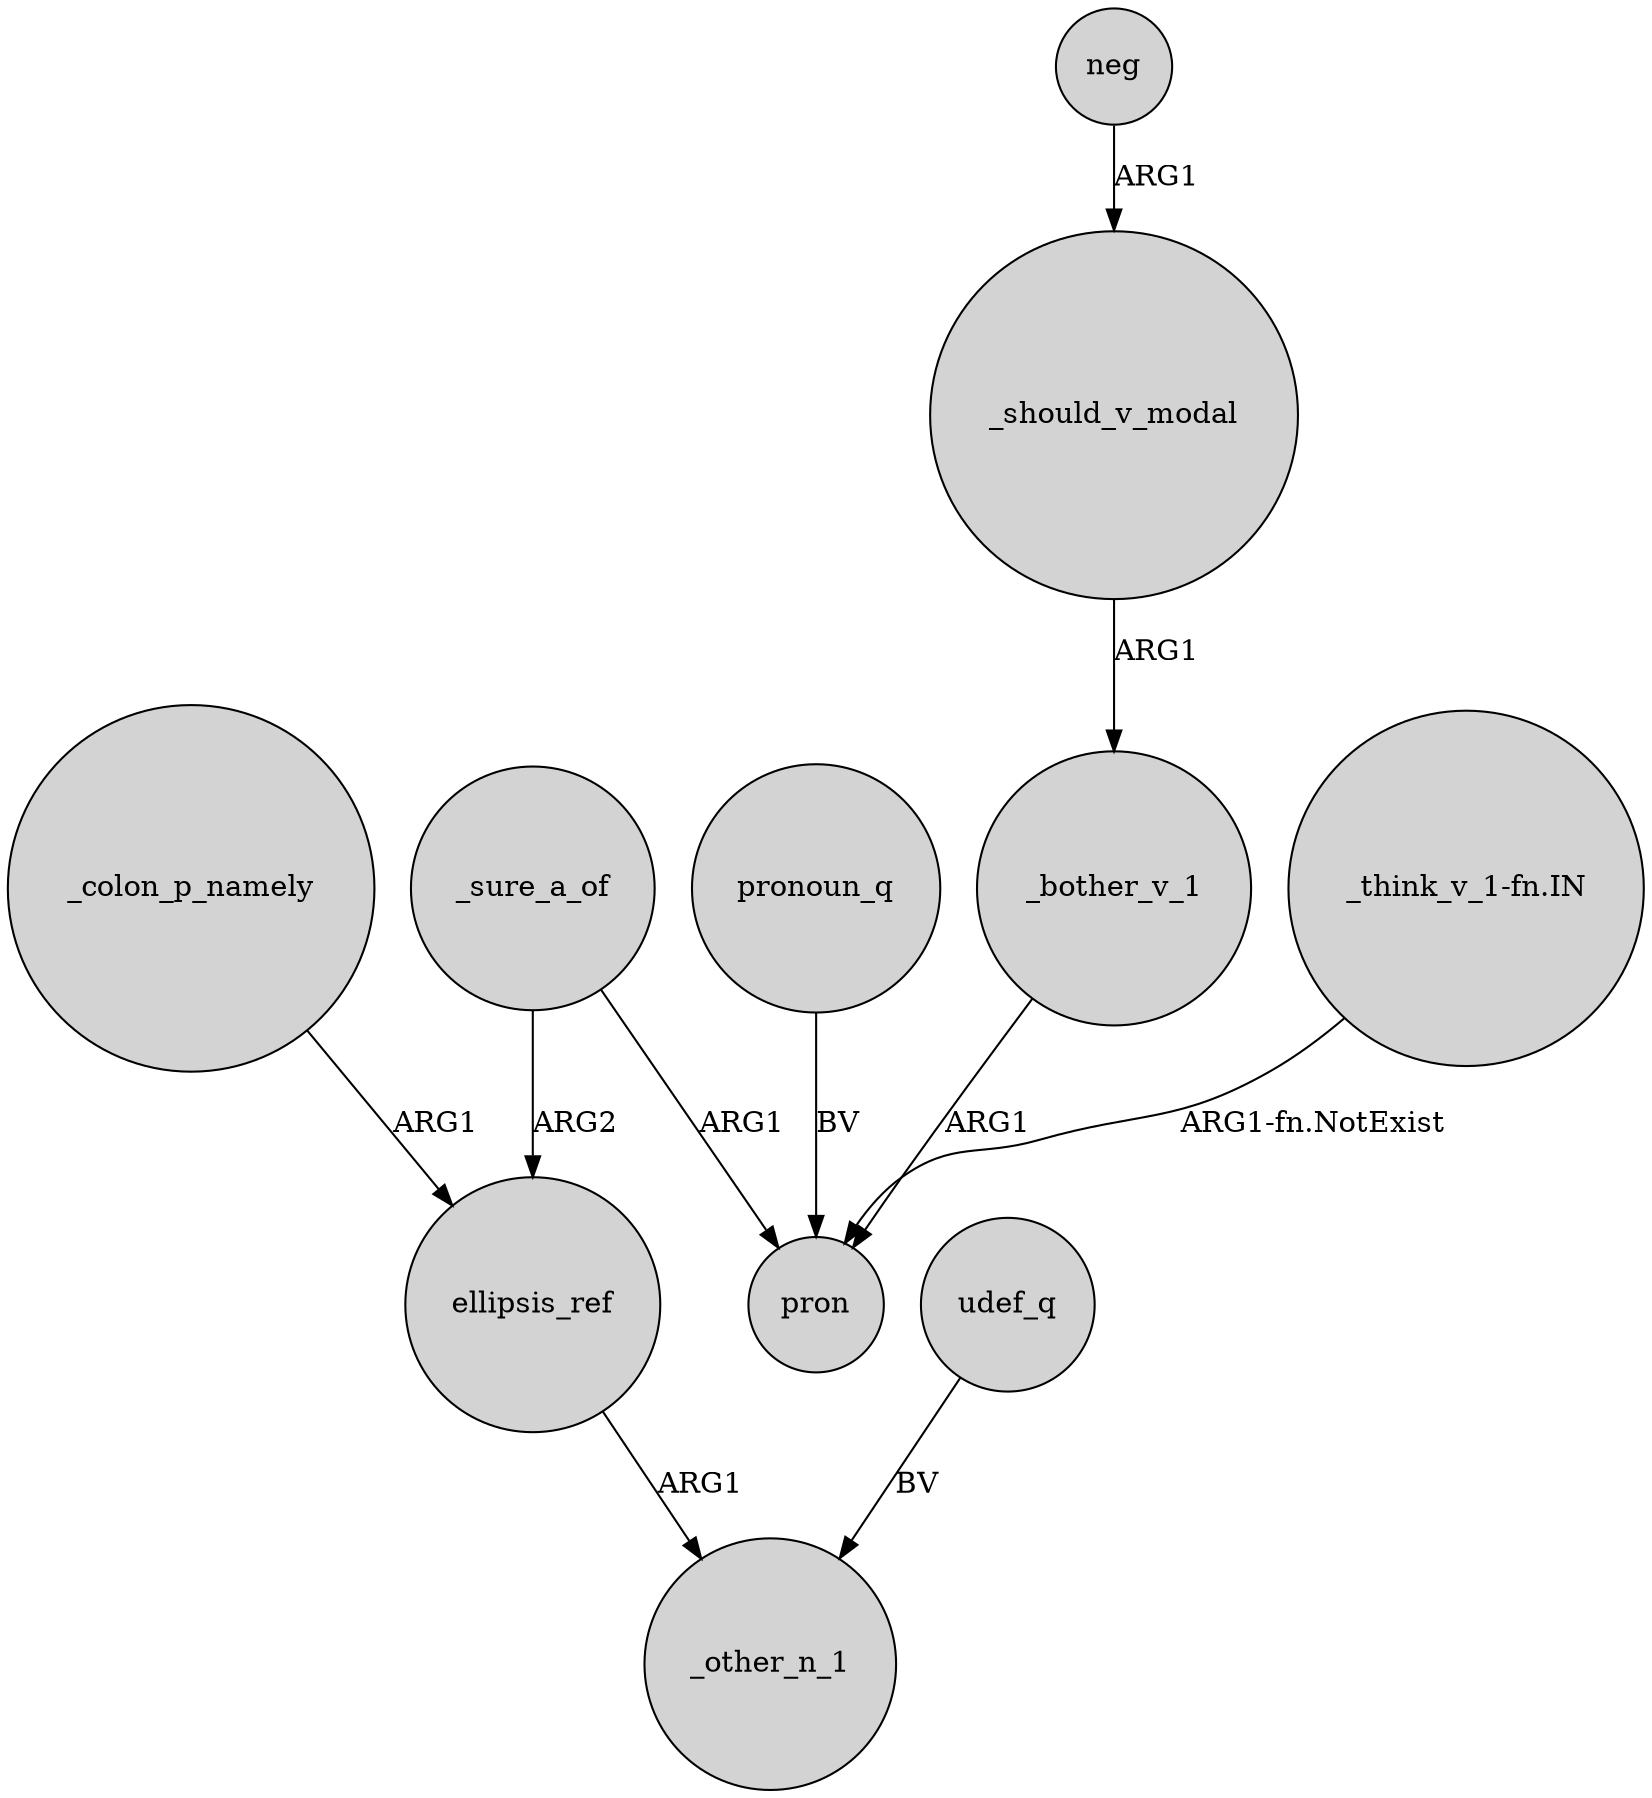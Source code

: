 digraph {
	node [shape=circle style=filled]
	_bother_v_1 -> pron [label=ARG1]
	_sure_a_of -> pron [label=ARG1]
	_should_v_modal -> _bother_v_1 [label=ARG1]
	ellipsis_ref -> _other_n_1 [label=ARG1]
	_sure_a_of -> ellipsis_ref [label=ARG2]
	"_think_v_1-fn.IN" -> pron [label="ARG1-fn.NotExist"]
	neg -> _should_v_modal [label=ARG1]
	udef_q -> _other_n_1 [label=BV]
	_colon_p_namely -> ellipsis_ref [label=ARG1]
	pronoun_q -> pron [label=BV]
}
